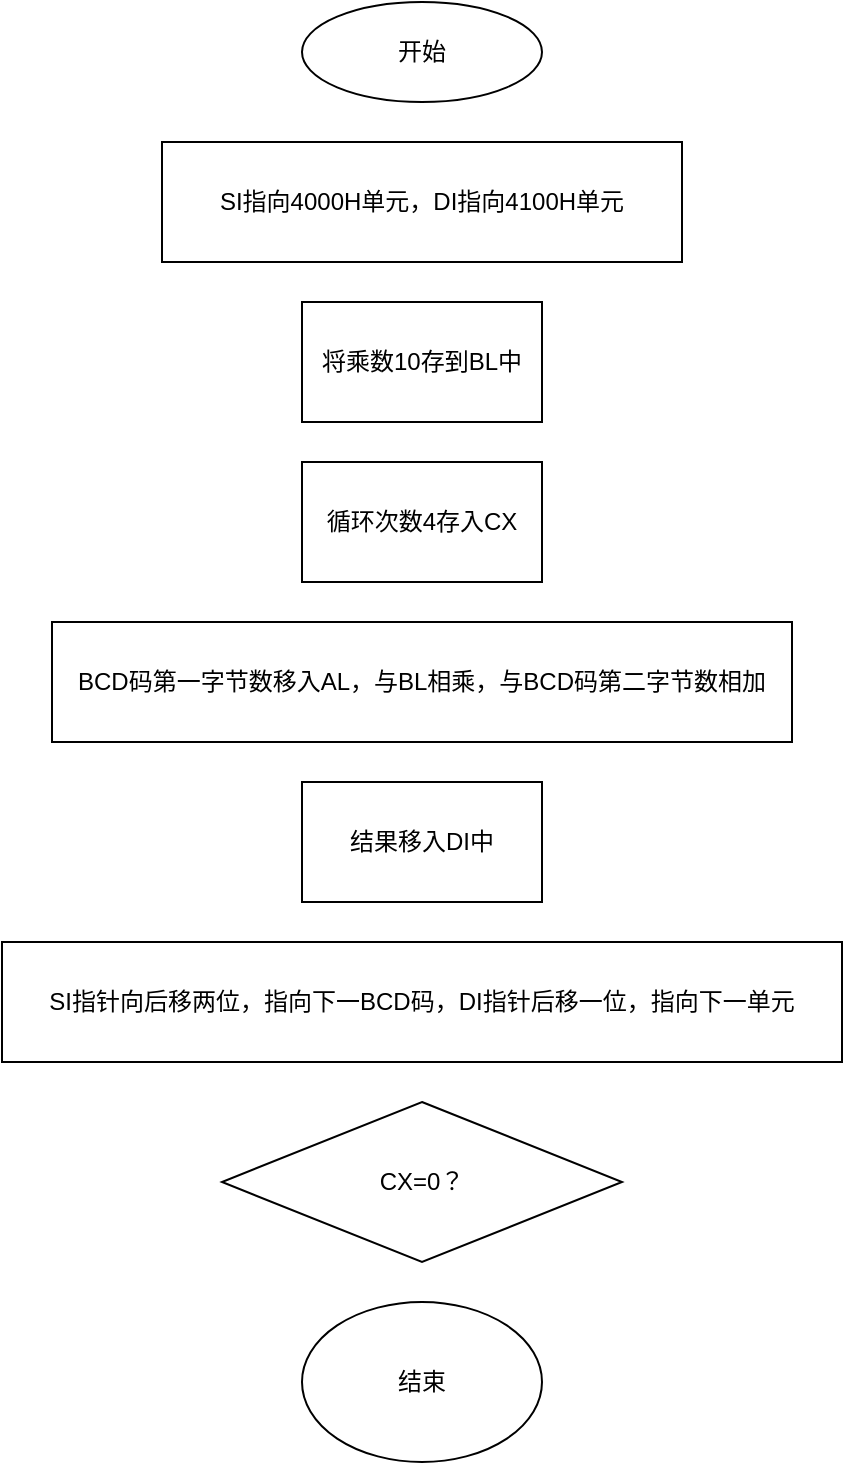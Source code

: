 <mxfile version="14.7.3" type="github"><diagram id="hR06MYBFWdirMz5iL5Hz" name="Page-1"><mxGraphModel dx="1745" dy="463" grid="1" gridSize="10" guides="1" tooltips="1" connect="1" arrows="1" fold="1" page="1" pageScale="1" pageWidth="827" pageHeight="1169" math="0" shadow="0"><root><mxCell id="0"/><mxCell id="1" parent="0"/><mxCell id="n9eG2vF8F2sls_XnIKbC-2" value="开始" style="ellipse;whiteSpace=wrap;html=1;" vertex="1" parent="1"><mxGeometry x="110" y="10" width="120" height="50" as="geometry"/></mxCell><mxCell id="n9eG2vF8F2sls_XnIKbC-4" value="SI指向4000H单元，DI指向4100H单元" style="rounded=0;whiteSpace=wrap;html=1;" vertex="1" parent="1"><mxGeometry x="40" y="80" width="260" height="60" as="geometry"/></mxCell><mxCell id="n9eG2vF8F2sls_XnIKbC-5" value="将乘数10存到BL中" style="rounded=0;whiteSpace=wrap;html=1;" vertex="1" parent="1"><mxGeometry x="110" y="160" width="120" height="60" as="geometry"/></mxCell><mxCell id="n9eG2vF8F2sls_XnIKbC-6" value="循环次数4存入CX" style="rounded=0;whiteSpace=wrap;html=1;" vertex="1" parent="1"><mxGeometry x="110" y="240" width="120" height="60" as="geometry"/></mxCell><mxCell id="n9eG2vF8F2sls_XnIKbC-7" value="BCD码第一字节数移入AL，与BL相乘，与BCD码第二字节数相加" style="rounded=0;whiteSpace=wrap;html=1;" vertex="1" parent="1"><mxGeometry x="-15" y="320" width="370" height="60" as="geometry"/></mxCell><mxCell id="n9eG2vF8F2sls_XnIKbC-8" value="结果移入DI中" style="rounded=0;whiteSpace=wrap;html=1;" vertex="1" parent="1"><mxGeometry x="110" y="400" width="120" height="60" as="geometry"/></mxCell><mxCell id="n9eG2vF8F2sls_XnIKbC-9" value="SI指针向后移两位，指向下一BCD码，DI指针后移一位，指向下一单元" style="rounded=0;whiteSpace=wrap;html=1;" vertex="1" parent="1"><mxGeometry x="-40" y="480" width="420" height="60" as="geometry"/></mxCell><mxCell id="n9eG2vF8F2sls_XnIKbC-10" value="CX=0？" style="rhombus;whiteSpace=wrap;html=1;" vertex="1" parent="1"><mxGeometry x="70" y="560" width="200" height="80" as="geometry"/></mxCell><mxCell id="n9eG2vF8F2sls_XnIKbC-11" value="结束" style="ellipse;whiteSpace=wrap;html=1;" vertex="1" parent="1"><mxGeometry x="110" y="660" width="120" height="80" as="geometry"/></mxCell></root></mxGraphModel></diagram></mxfile>